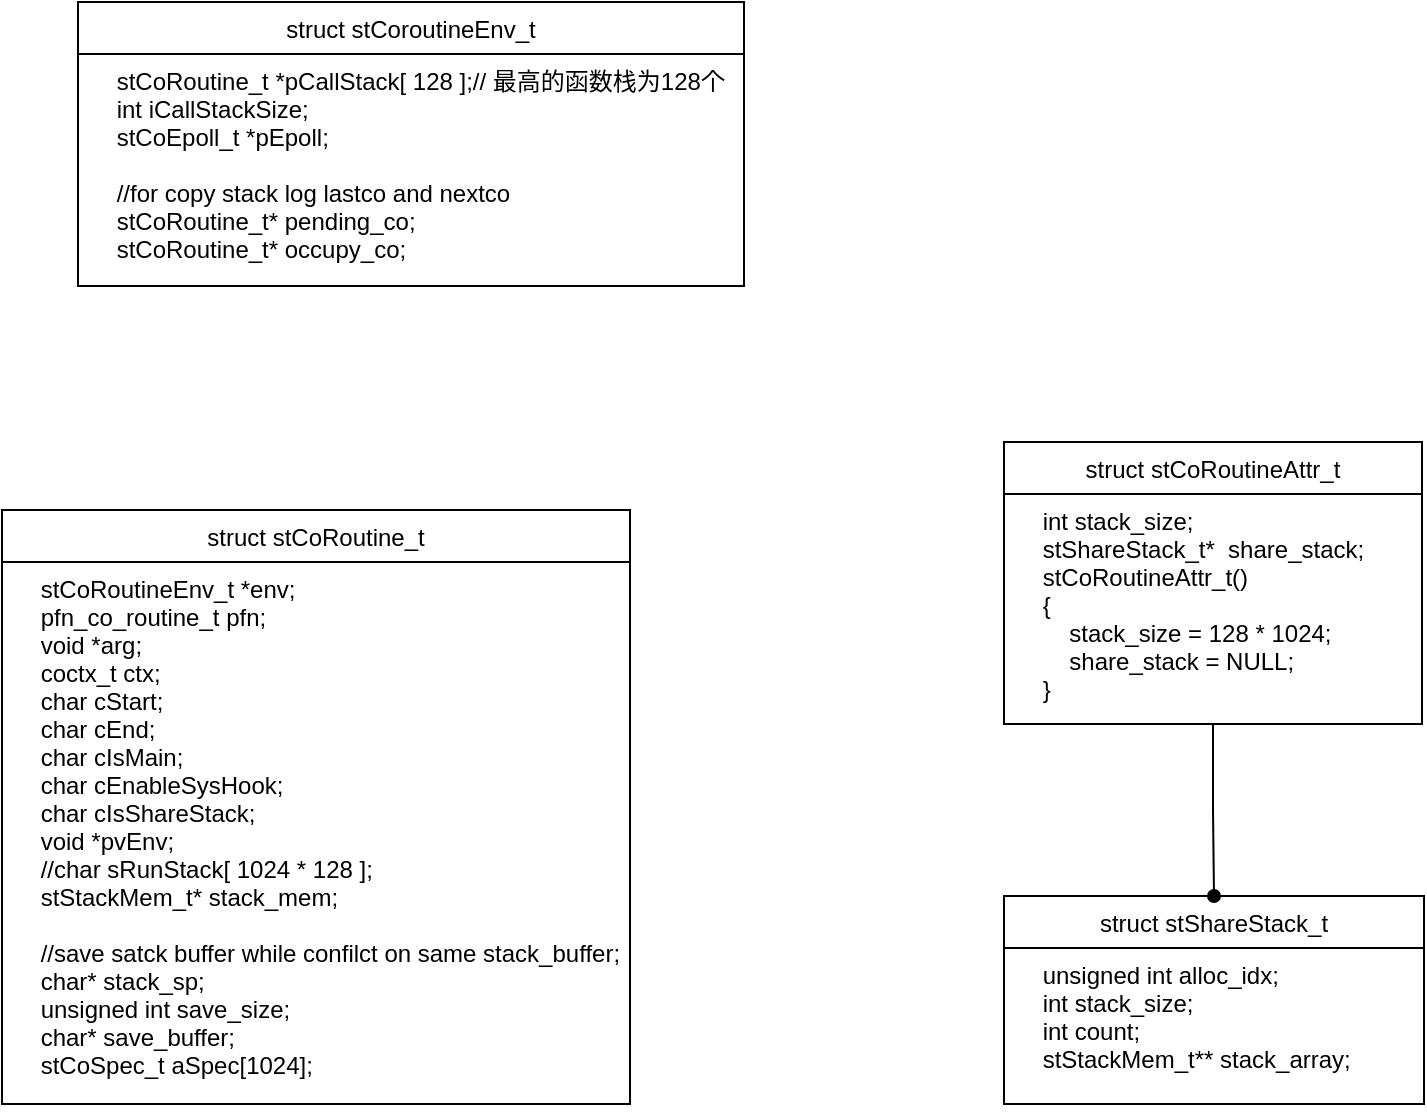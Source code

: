 <mxfile version="14.6.13" type="device"><diagram id="NmozK5Dts0cJxsYUTrS0" name="第 1 页"><mxGraphModel dx="1088" dy="568" grid="0" gridSize="10" guides="1" tooltips="1" connect="1" arrows="1" fold="1" page="0" pageScale="1" pageWidth="827" pageHeight="1169" math="0" shadow="0"><root><mxCell id="0"/><mxCell id="1" parent="0"/><mxCell id="r8ewopzTV-3G46za2kyX-2" value="struct stCoroutineEnv_t" style="swimlane;fontStyle=0;childLayout=stackLayout;horizontal=1;startSize=26;fillColor=none;horizontalStack=0;resizeParent=1;resizeParentMax=0;resizeLast=0;collapsible=1;marginBottom=0;" vertex="1" parent="1"><mxGeometry x="58" y="442" width="333" height="142" as="geometry"/></mxCell><mxCell id="r8ewopzTV-3G46za2kyX-3" value="    stCoRoutine_t *pCallStack[ 128 ];// 最高的函数栈为128个&#10;    int iCallStackSize;&#10;    stCoEpoll_t *pEpoll;&#10;&#10;    //for copy stack log lastco and nextco&#10;    stCoRoutine_t* pending_co;&#10;    stCoRoutine_t* occupy_co;" style="text;strokeColor=none;fillColor=none;align=left;verticalAlign=top;spacingLeft=4;spacingRight=4;overflow=hidden;rotatable=0;points=[[0,0.5],[1,0.5]];portConstraint=eastwest;" vertex="1" parent="r8ewopzTV-3G46za2kyX-2"><mxGeometry y="26" width="333" height="116" as="geometry"/></mxCell><mxCell id="r8ewopzTV-3G46za2kyX-6" value="struct stCoRoutine_t" style="swimlane;fontStyle=0;childLayout=stackLayout;horizontal=1;startSize=26;fillColor=none;horizontalStack=0;resizeParent=1;resizeParentMax=0;resizeLast=0;collapsible=1;marginBottom=0;" vertex="1" parent="1"><mxGeometry x="20" y="696" width="314" height="297" as="geometry"/></mxCell><mxCell id="r8ewopzTV-3G46za2kyX-8" value="    stCoRoutineEnv_t *env;&#10;    pfn_co_routine_t pfn;&#10;    void *arg;&#10;    coctx_t ctx;&#10;    char cStart;&#10;    char cEnd;&#10;    char cIsMain;&#10;    char cEnableSysHook;&#10;    char cIsShareStack;&#10;    void *pvEnv;&#10;    //char sRunStack[ 1024 * 128 ];&#10;    stStackMem_t* stack_mem;&#10;&#10;    //save satck buffer while confilct on same stack_buffer;&#10;    char* stack_sp; &#10;    unsigned int save_size;&#10;    char* save_buffer;&#10;    stCoSpec_t aSpec[1024];" style="text;strokeColor=none;fillColor=none;align=left;verticalAlign=top;spacingLeft=4;spacingRight=4;overflow=hidden;rotatable=0;points=[[0,0.5],[1,0.5]];portConstraint=eastwest;" vertex="1" parent="r8ewopzTV-3G46za2kyX-6"><mxGeometry y="26" width="314" height="271" as="geometry"/></mxCell><mxCell id="r8ewopzTV-3G46za2kyX-14" style="edgeStyle=orthogonalEdgeStyle;rounded=0;orthogonalLoop=1;jettySize=auto;html=1;endArrow=oval;endFill=1;" edge="1" parent="1" source="r8ewopzTV-3G46za2kyX-10" target="r8ewopzTV-3G46za2kyX-12"><mxGeometry relative="1" as="geometry"/></mxCell><mxCell id="r8ewopzTV-3G46za2kyX-10" value="struct stCoRoutineAttr_t" style="swimlane;fontStyle=0;childLayout=stackLayout;horizontal=1;startSize=26;fillColor=none;horizontalStack=0;resizeParent=1;resizeParentMax=0;resizeLast=0;collapsible=1;marginBottom=0;" vertex="1" parent="1"><mxGeometry x="521" y="662" width="209" height="141" as="geometry"/></mxCell><mxCell id="r8ewopzTV-3G46za2kyX-11" value="    int stack_size;&#10;    stShareStack_t*  share_stack;&#10;    stCoRoutineAttr_t()&#10;    {&#10;        stack_size = 128 * 1024;&#10;        share_stack = NULL;&#10;    }" style="text;strokeColor=none;fillColor=none;align=left;verticalAlign=top;spacingLeft=4;spacingRight=4;overflow=hidden;rotatable=0;points=[[0,0.5],[1,0.5]];portConstraint=eastwest;" vertex="1" parent="r8ewopzTV-3G46za2kyX-10"><mxGeometry y="26" width="209" height="115" as="geometry"/></mxCell><mxCell id="r8ewopzTV-3G46za2kyX-12" value="struct stShareStack_t" style="swimlane;fontStyle=0;childLayout=stackLayout;horizontal=1;startSize=26;fillColor=none;horizontalStack=0;resizeParent=1;resizeParentMax=0;resizeLast=0;collapsible=1;marginBottom=0;" vertex="1" parent="1"><mxGeometry x="521" y="889" width="210" height="104" as="geometry"/></mxCell><mxCell id="r8ewopzTV-3G46za2kyX-13" value="    unsigned int alloc_idx;&#10;    int stack_size;&#10;    int count;&#10;    stStackMem_t** stack_array;" style="text;strokeColor=none;fillColor=none;align=left;verticalAlign=top;spacingLeft=4;spacingRight=4;overflow=hidden;rotatable=0;points=[[0,0.5],[1,0.5]];portConstraint=eastwest;" vertex="1" parent="r8ewopzTV-3G46za2kyX-12"><mxGeometry y="26" width="210" height="78" as="geometry"/></mxCell></root></mxGraphModel></diagram></mxfile>